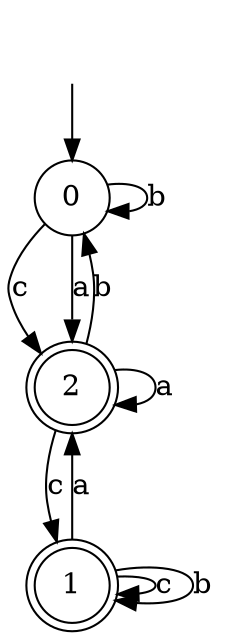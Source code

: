 digraph g {
__start [label=""shape=none]
	0[shape="circle" label="0"]
	1[shape="doublecircle" label="1"]
	2[shape="doublecircle" label="2"]
__start -> 0
	0->2 [label="c"]
	0->2 [label="a"]
	0->0 [label="b"]
	1->1 [label="c"]
	1->2 [label="a"]
	1->1 [label="b"]
	2->1 [label="c"]
	2->2 [label="a"]
	2->0 [label="b"]
}